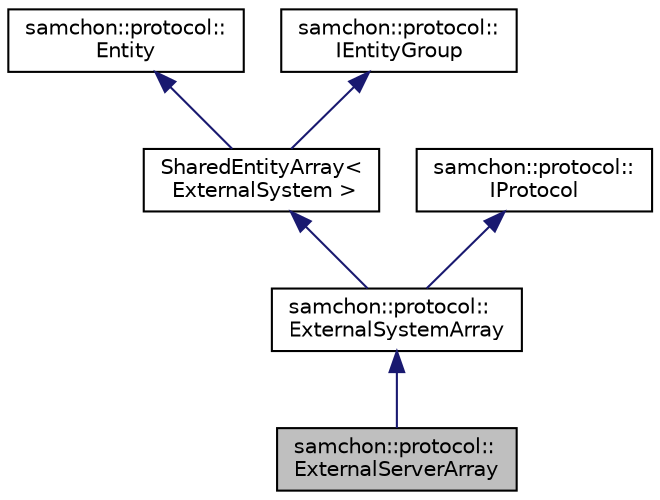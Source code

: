 digraph "samchon::protocol::ExternalServerArray"
{
  edge [fontname="Helvetica",fontsize="10",labelfontname="Helvetica",labelfontsize="10"];
  node [fontname="Helvetica",fontsize="10",shape=record];
  Node1 [label="samchon::protocol::\lExternalServerArray",height=0.2,width=0.4,color="black", fillcolor="grey75", style="filled", fontcolor="black"];
  Node2 -> Node1 [dir="back",color="midnightblue",fontsize="10",style="solid",fontname="Helvetica"];
  Node2 [label="samchon::protocol::\lExternalSystemArray",height=0.2,width=0.4,color="black", fillcolor="white", style="filled",URL="$d9/dc6/classsamchon_1_1protocol_1_1ExternalSystemArray.html",tooltip="An array of ExternalSystem(s). "];
  Node3 -> Node2 [dir="back",color="midnightblue",fontsize="10",style="solid",fontname="Helvetica"];
  Node3 [label="SharedEntityArray\<\l ExternalSystem \>",height=0.2,width=0.4,color="black", fillcolor="white", style="filled",URL="$d4/deb/classsamchon_1_1protocol_1_1EntityGroup.html",tooltip="An Entity and a container of children Entity objects. "];
  Node4 -> Node3 [dir="back",color="midnightblue",fontsize="10",style="solid",fontname="Helvetica"];
  Node4 [label="samchon::protocol::\lEntity",height=0.2,width=0.4,color="black", fillcolor="white", style="filled",URL="$d0/d3e/classsamchon_1_1protocol_1_1Entity.html",tooltip="An entity, a standard data class. "];
  Node5 -> Node3 [dir="back",color="midnightblue",fontsize="10",style="solid",fontname="Helvetica"];
  Node5 [label="samchon::protocol::\lIEntityGroup",height=0.2,width=0.4,color="black", fillcolor="white", style="filled",URL="$d9/d4c/classsamchon_1_1protocol_1_1IEntityGroup.html",tooltip="An iternface for entity group. "];
  Node6 -> Node2 [dir="back",color="midnightblue",fontsize="10",style="solid",fontname="Helvetica"];
  Node6 [label="samchon::protocol::\lIProtocol",height=0.2,width=0.4,color="black", fillcolor="white", style="filled",URL="$d4/dcf/classsamchon_1_1protocol_1_1IProtocol.html",tooltip="An interface of Invoke message chain. "];
}
